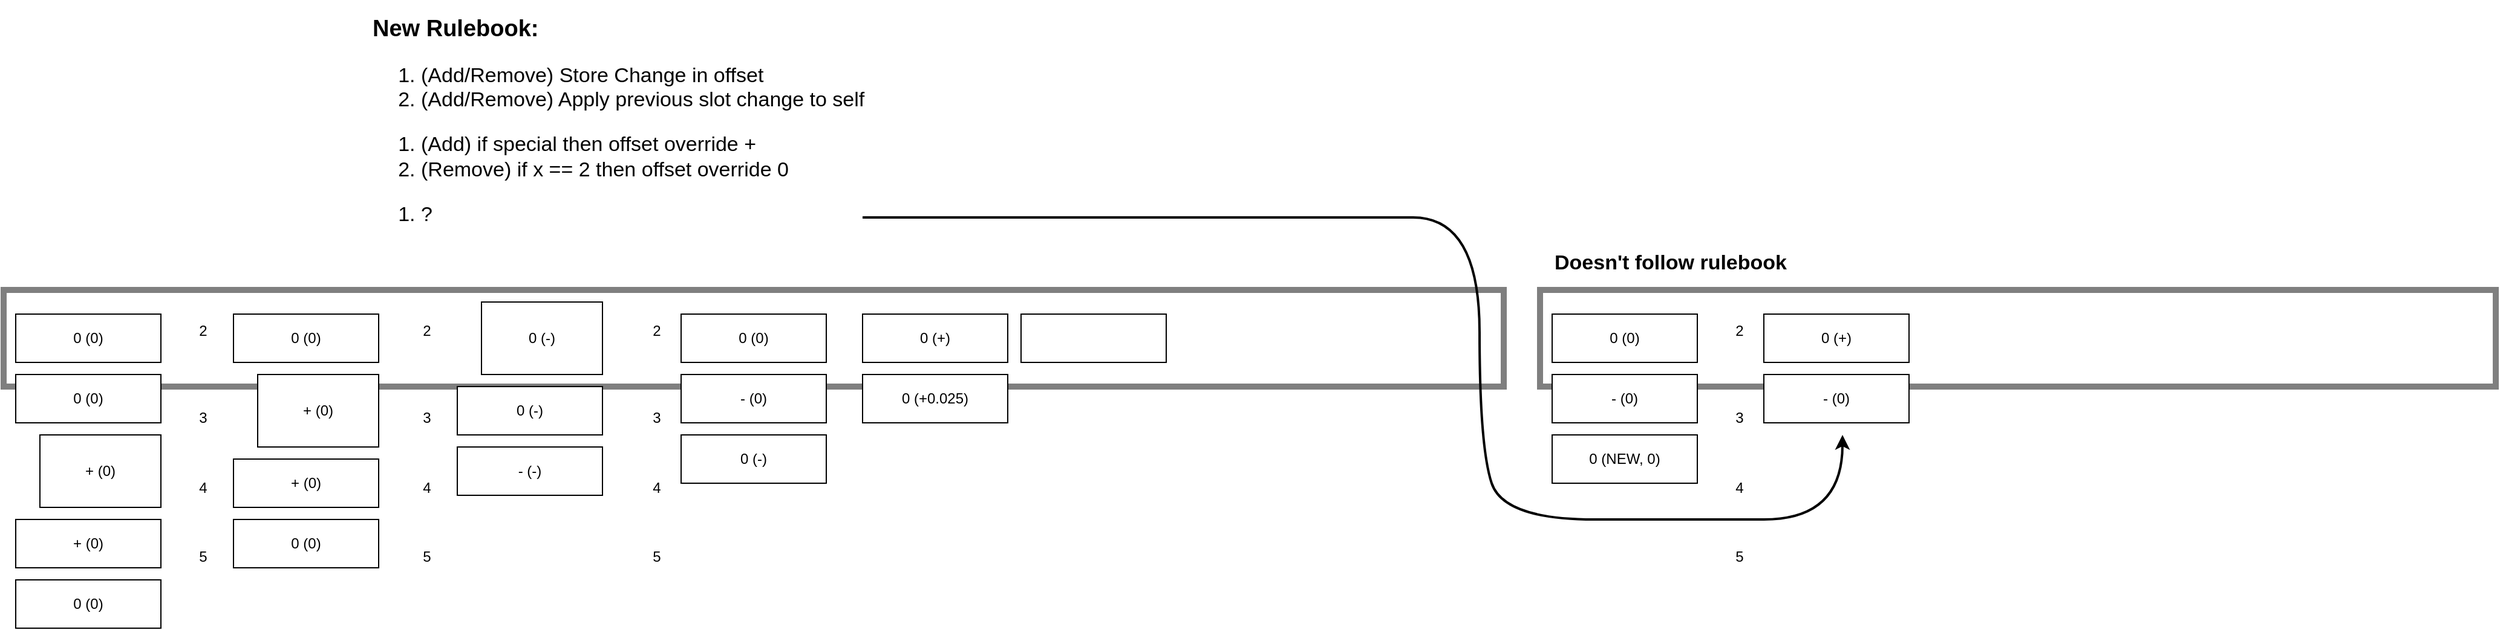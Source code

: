 <mxfile version="15.1.0" type="github">
  <diagram id="tIkzukC-OCRGZSHh6Kfc" name="Page-1">
    <mxGraphModel dx="1678" dy="965" grid="1" gridSize="10" guides="1" tooltips="1" connect="1" arrows="1" fold="1" page="1" pageScale="1" pageWidth="827" pageHeight="1169" math="0" shadow="0">
      <root>
        <mxCell id="0" />
        <mxCell id="1" parent="0" />
        <mxCell id="o_r1sFH0NP4sAo5vpepX-20" value="&lt;h1 style=&quot;font-size: 19px&quot;&gt;New Rulebook&lt;span style=&quot;font-weight: normal&quot;&gt;&lt;/span&gt;:&lt;br&gt;&lt;/h1&gt;&lt;ol style=&quot;font-size: 17px&quot;&gt;&lt;li&gt;(Add/Remove) Store Change in offset&lt;br&gt;&lt;/li&gt;&lt;li&gt;(Add/Remove) Apply previous slot change to self&lt;/li&gt;&lt;/ol&gt;&lt;ol style=&quot;font-size: 17px&quot;&gt;&lt;li&gt;(Add) if special then offset override +&lt;/li&gt;&lt;li&gt;(Remove) if x == 2 then offset override 0&lt;/li&gt;&lt;/ol&gt;&lt;ol style=&quot;font-size: 17px&quot;&gt;&lt;li&gt;?&lt;br&gt;&lt;/li&gt;&lt;/ol&gt;" style="text;html=1;strokeColor=none;fillColor=none;spacing=5;spacingTop=-20;whiteSpace=wrap;overflow=hidden;rounded=0;" parent="1" vertex="1">
          <mxGeometry x="340" y="10" width="468" height="190" as="geometry" />
        </mxCell>
        <mxCell id="o_r1sFH0NP4sAo5vpepX-21" value="" style="rounded=0;whiteSpace=wrap;html=1;fillColor=none;strokeWidth=5;opacity=50;" parent="1" vertex="1">
          <mxGeometry x="40" y="240" width="1240" height="80" as="geometry" />
        </mxCell>
        <mxCell id="o_r1sFH0NP4sAo5vpepX-22" value="0 (0)" style="rounded=0;whiteSpace=wrap;html=1;" parent="1" vertex="1">
          <mxGeometry x="50" y="260" width="120" height="40" as="geometry" />
        </mxCell>
        <mxCell id="o_r1sFH0NP4sAo5vpepX-23" value="0 (0)" style="rounded=0;whiteSpace=wrap;html=1;" parent="1" vertex="1">
          <mxGeometry x="50" y="310" width="120" height="40" as="geometry" />
        </mxCell>
        <mxCell id="o_r1sFH0NP4sAo5vpepX-24" value="+ (0)" style="rounded=0;whiteSpace=wrap;html=1;" parent="1" vertex="1">
          <mxGeometry x="70" y="360" width="100" height="60" as="geometry" />
        </mxCell>
        <mxCell id="o_r1sFH0NP4sAo5vpepX-25" value="+ (0)" style="rounded=0;whiteSpace=wrap;html=1;" parent="1" vertex="1">
          <mxGeometry x="50" y="430" width="120" height="40" as="geometry" />
        </mxCell>
        <mxCell id="o_r1sFH0NP4sAo5vpepX-26" value="0 (0)" style="rounded=0;whiteSpace=wrap;html=1;" parent="1" vertex="1">
          <mxGeometry x="50" y="480" width="120" height="40" as="geometry" />
        </mxCell>
        <mxCell id="o_r1sFH0NP4sAo5vpepX-29" value="&lt;div&gt;2&lt;/div&gt;&lt;div&gt;&lt;br&gt;&lt;/div&gt;&lt;div&gt;&lt;br&gt;&lt;/div&gt;&lt;div&gt;&lt;br&gt;&lt;/div&gt;&lt;div&gt;&lt;br&gt;&lt;/div&gt;&lt;div&gt;3&lt;/div&gt;&lt;div&gt;&lt;br&gt;&lt;/div&gt;&lt;div&gt;&lt;br&gt;&lt;/div&gt;&lt;div&gt;&lt;br&gt;&lt;/div&gt;&lt;div&gt;4&lt;/div&gt;&lt;div&gt;&lt;br&gt;&lt;/div&gt;&lt;div&gt;&lt;br&gt;&lt;/div&gt;&lt;div&gt;&lt;br&gt;&lt;/div&gt;&lt;div&gt;5&lt;br&gt;&lt;/div&gt;" style="text;html=1;strokeColor=none;fillColor=none;align=center;verticalAlign=top;whiteSpace=wrap;rounded=0;" parent="1" vertex="1">
          <mxGeometry x="185" y="260" width="40" height="260" as="geometry" />
        </mxCell>
        <mxCell id="o_r1sFH0NP4sAo5vpepX-30" value="0 (0)" style="rounded=0;whiteSpace=wrap;html=1;" parent="1" vertex="1">
          <mxGeometry x="230" y="260" width="120" height="40" as="geometry" />
        </mxCell>
        <mxCell id="o_r1sFH0NP4sAo5vpepX-31" value="+ (0)" style="rounded=0;whiteSpace=wrap;html=1;" parent="1" vertex="1">
          <mxGeometry x="250" y="310" width="100" height="60" as="geometry" />
        </mxCell>
        <mxCell id="o_r1sFH0NP4sAo5vpepX-32" value="+ (0)" style="rounded=0;whiteSpace=wrap;html=1;" parent="1" vertex="1">
          <mxGeometry x="230" y="380" width="120" height="40" as="geometry" />
        </mxCell>
        <mxCell id="o_r1sFH0NP4sAo5vpepX-33" value="0 (0)" style="rounded=0;whiteSpace=wrap;html=1;" parent="1" vertex="1">
          <mxGeometry x="230" y="430" width="120" height="40" as="geometry" />
        </mxCell>
        <mxCell id="o_r1sFH0NP4sAo5vpepX-34" value="&lt;div&gt;2&lt;/div&gt;&lt;div&gt;&lt;br&gt;&lt;/div&gt;&lt;div&gt;&lt;br&gt;&lt;/div&gt;&lt;div&gt;&lt;br&gt;&lt;/div&gt;&lt;div&gt;&lt;br&gt;&lt;/div&gt;&lt;div&gt;3&lt;/div&gt;&lt;div&gt;&lt;br&gt;&lt;/div&gt;&lt;div&gt;&lt;br&gt;&lt;/div&gt;&lt;div&gt;&lt;br&gt;&lt;/div&gt;&lt;div&gt;4&lt;/div&gt;&lt;div&gt;&lt;br&gt;&lt;/div&gt;&lt;div&gt;&lt;br&gt;&lt;/div&gt;&lt;div&gt;&lt;br&gt;&lt;/div&gt;&lt;div&gt;5&lt;br&gt;&lt;/div&gt;" style="text;html=1;strokeColor=none;fillColor=none;align=center;verticalAlign=top;whiteSpace=wrap;rounded=0;" parent="1" vertex="1">
          <mxGeometry x="370" y="260" width="40" height="260" as="geometry" />
        </mxCell>
        <mxCell id="o_r1sFH0NP4sAo5vpepX-36" value="0 (-)" style="rounded=0;whiteSpace=wrap;html=1;" parent="1" vertex="1">
          <mxGeometry x="435" y="250" width="100" height="60" as="geometry" />
        </mxCell>
        <mxCell id="o_r1sFH0NP4sAo5vpepX-37" value="0 (-)" style="rounded=0;whiteSpace=wrap;html=1;" parent="1" vertex="1">
          <mxGeometry x="415" y="320" width="120" height="40" as="geometry" />
        </mxCell>
        <mxCell id="o_r1sFH0NP4sAo5vpepX-38" value="- (-)" style="rounded=0;whiteSpace=wrap;html=1;" parent="1" vertex="1">
          <mxGeometry x="415" y="370" width="120" height="40" as="geometry" />
        </mxCell>
        <mxCell id="o_r1sFH0NP4sAo5vpepX-39" value="&lt;div&gt;2&lt;/div&gt;&lt;div&gt;&lt;br&gt;&lt;/div&gt;&lt;div&gt;&lt;br&gt;&lt;/div&gt;&lt;div&gt;&lt;br&gt;&lt;/div&gt;&lt;div&gt;&lt;br&gt;&lt;/div&gt;&lt;div&gt;3&lt;/div&gt;&lt;div&gt;&lt;br&gt;&lt;/div&gt;&lt;div&gt;&lt;br&gt;&lt;/div&gt;&lt;div&gt;&lt;br&gt;&lt;/div&gt;&lt;div&gt;4&lt;/div&gt;&lt;div&gt;&lt;br&gt;&lt;/div&gt;&lt;div&gt;&lt;br&gt;&lt;/div&gt;&lt;div&gt;&lt;br&gt;&lt;/div&gt;&lt;div&gt;5&lt;br&gt;&lt;/div&gt;" style="text;html=1;strokeColor=none;fillColor=none;align=center;verticalAlign=top;whiteSpace=wrap;rounded=0;" parent="1" vertex="1">
          <mxGeometry x="560" y="260" width="40" height="260" as="geometry" />
        </mxCell>
        <mxCell id="o_r1sFH0NP4sAo5vpepX-41" value="0 (0)" style="rounded=0;whiteSpace=wrap;html=1;" parent="1" vertex="1">
          <mxGeometry x="600" y="260" width="120" height="40" as="geometry" />
        </mxCell>
        <mxCell id="o_r1sFH0NP4sAo5vpepX-42" value="- (0)" style="rounded=0;whiteSpace=wrap;html=1;" parent="1" vertex="1">
          <mxGeometry x="600" y="310" width="120" height="40" as="geometry" />
        </mxCell>
        <mxCell id="qSfscdUOPGKa_6ocBNE0-9" value="0 (+)" style="rounded=0;whiteSpace=wrap;html=1;" parent="1" vertex="1">
          <mxGeometry x="750" y="260" width="120" height="40" as="geometry" />
        </mxCell>
        <mxCell id="qSfscdUOPGKa_6ocBNE0-10" value="0 (+0.025)" style="rounded=0;whiteSpace=wrap;html=1;" parent="1" vertex="1">
          <mxGeometry x="750" y="310" width="120" height="40" as="geometry" />
        </mxCell>
        <mxCell id="qSfscdUOPGKa_6ocBNE0-12" value="0 (-)" style="rounded=0;whiteSpace=wrap;html=1;" parent="1" vertex="1">
          <mxGeometry x="600" y="360" width="120" height="40" as="geometry" />
        </mxCell>
        <mxCell id="qSfscdUOPGKa_6ocBNE0-24" value="" style="rounded=0;whiteSpace=wrap;html=1;" parent="1" vertex="1">
          <mxGeometry x="881" y="260" width="120" height="40" as="geometry" />
        </mxCell>
        <mxCell id="qSfscdUOPGKa_6ocBNE0-25" value="" style="rounded=0;whiteSpace=wrap;html=1;fillColor=none;strokeWidth=5;opacity=50;" parent="1" vertex="1">
          <mxGeometry x="1310" y="240" width="790" height="80" as="geometry" />
        </mxCell>
        <mxCell id="qSfscdUOPGKa_6ocBNE0-26" value="0 (0)" style="rounded=0;whiteSpace=wrap;html=1;" parent="1" vertex="1">
          <mxGeometry x="1320" y="260" width="120" height="40" as="geometry" />
        </mxCell>
        <mxCell id="qSfscdUOPGKa_6ocBNE0-29" value="- (0)" style="rounded=0;whiteSpace=wrap;html=1;" parent="1" vertex="1">
          <mxGeometry x="1320" y="310" width="120" height="40" as="geometry" />
        </mxCell>
        <mxCell id="qSfscdUOPGKa_6ocBNE0-30" value="0 (NEW, 0)" style="rounded=0;whiteSpace=wrap;html=1;" parent="1" vertex="1">
          <mxGeometry x="1320" y="360" width="120" height="40" as="geometry" />
        </mxCell>
        <mxCell id="qSfscdUOPGKa_6ocBNE0-31" value="&lt;font style=&quot;font-size: 17px&quot;&gt;&lt;b&gt;Doesn&#39;t follow rulebook&lt;/b&gt;&lt;/font&gt;" style="text;html=1;strokeColor=none;fillColor=none;align=left;verticalAlign=bottom;whiteSpace=wrap;rounded=0;opacity=50;" parent="1" vertex="1">
          <mxGeometry x="1320" y="190" width="310" height="40" as="geometry" />
        </mxCell>
        <mxCell id="qSfscdUOPGKa_6ocBNE0-32" value="&lt;div&gt;2&lt;/div&gt;&lt;div&gt;&lt;br&gt;&lt;/div&gt;&lt;div&gt;&lt;br&gt;&lt;/div&gt;&lt;div&gt;&lt;br&gt;&lt;/div&gt;&lt;div&gt;&lt;br&gt;&lt;/div&gt;&lt;div&gt;3&lt;/div&gt;&lt;div&gt;&lt;br&gt;&lt;/div&gt;&lt;div&gt;&lt;br&gt;&lt;/div&gt;&lt;div&gt;&lt;br&gt;&lt;/div&gt;&lt;div&gt;4&lt;/div&gt;&lt;div&gt;&lt;br&gt;&lt;/div&gt;&lt;div&gt;&lt;br&gt;&lt;/div&gt;&lt;div&gt;&lt;br&gt;&lt;/div&gt;&lt;div&gt;5&lt;br&gt;&lt;/div&gt;" style="text;html=1;strokeColor=none;fillColor=none;align=center;verticalAlign=top;whiteSpace=wrap;rounded=0;" parent="1" vertex="1">
          <mxGeometry x="1455" y="260" width="40" height="260" as="geometry" />
        </mxCell>
        <mxCell id="qSfscdUOPGKa_6ocBNE0-53" value="0 (+)" style="rounded=0;whiteSpace=wrap;html=1;" parent="1" vertex="1">
          <mxGeometry x="1495" y="260" width="120" height="40" as="geometry" />
        </mxCell>
        <mxCell id="qSfscdUOPGKa_6ocBNE0-54" value="- (0)" style="rounded=0;whiteSpace=wrap;html=1;" parent="1" vertex="1">
          <mxGeometry x="1495" y="310" width="120" height="40" as="geometry" />
        </mxCell>
        <mxCell id="qSfscdUOPGKa_6ocBNE0-55" value="" style="curved=1;endArrow=classic;html=1;strokeWidth=2;" parent="1" edge="1">
          <mxGeometry width="50" height="50" relative="1" as="geometry">
            <mxPoint x="750" y="180" as="sourcePoint" />
            <mxPoint x="1560" y="360" as="targetPoint" />
            <Array as="points">
              <mxPoint x="1150" y="180" />
              <mxPoint x="1260" y="180" />
              <mxPoint x="1260" y="370" />
              <mxPoint x="1280" y="430" />
              <mxPoint x="1430" y="430" />
              <mxPoint x="1560" y="430" />
            </Array>
          </mxGeometry>
        </mxCell>
      </root>
    </mxGraphModel>
  </diagram>
</mxfile>
